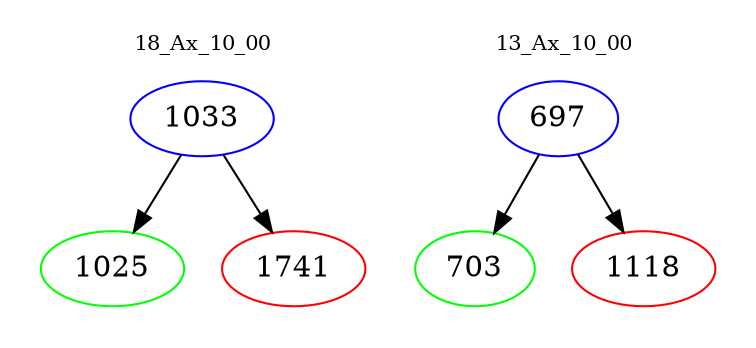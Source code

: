 digraph{
subgraph cluster_0 {
color = white
label = "18_Ax_10_00";
fontsize=10;
T0_1033 [label="1033", color="blue"]
T0_1033 -> T0_1025 [color="black"]
T0_1025 [label="1025", color="green"]
T0_1033 -> T0_1741 [color="black"]
T0_1741 [label="1741", color="red"]
}
subgraph cluster_1 {
color = white
label = "13_Ax_10_00";
fontsize=10;
T1_697 [label="697", color="blue"]
T1_697 -> T1_703 [color="black"]
T1_703 [label="703", color="green"]
T1_697 -> T1_1118 [color="black"]
T1_1118 [label="1118", color="red"]
}
}
